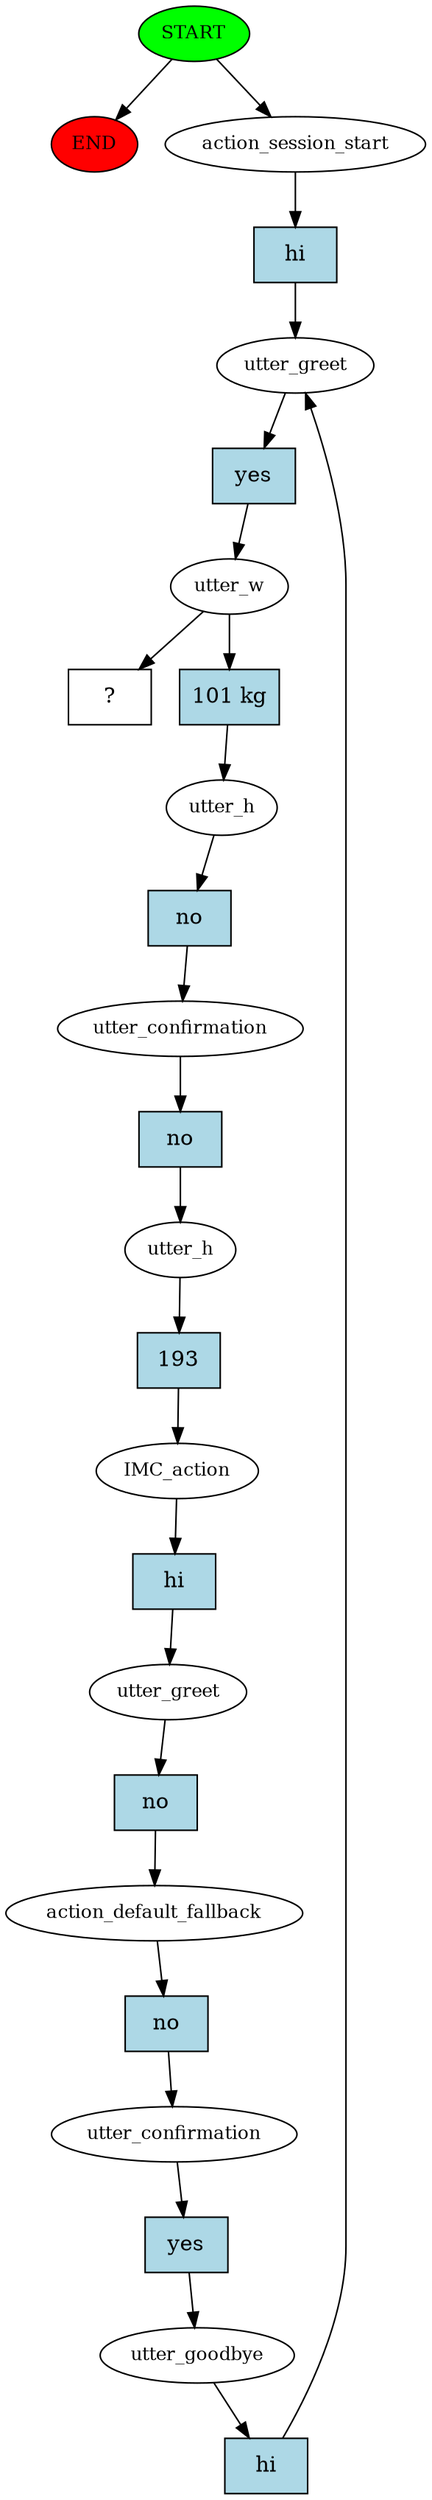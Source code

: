 digraph  {
0 [class="start active", fillcolor=green, fontsize=12, label=START, style=filled];
"-1" [class=end, fillcolor=red, fontsize=12, label=END, style=filled];
1 [class=active, fontsize=12, label=action_session_start];
2 [class=active, fontsize=12, label=utter_greet];
3 [class=active, fontsize=12, label=utter_w];
4 [class=active, fontsize=12, label=utter_h];
5 [class=active, fontsize=12, label=utter_confirmation];
6 [class=active, fontsize=12, label=utter_h];
7 [class=active, fontsize=12, label=IMC_action];
8 [class=active, fontsize=12, label=utter_greet];
9 [class=active, fontsize=12, label=action_default_fallback];
10 [class=active, fontsize=12, label=utter_confirmation];
11 [class=active, fontsize=12, label=utter_goodbye];
14 [class="intent dashed active", label="  ?  ", shape=rect];
15 [class="intent active", fillcolor=lightblue, label=hi, shape=rect, style=filled];
16 [class="intent active", fillcolor=lightblue, label=yes, shape=rect, style=filled];
17 [class="intent active", fillcolor=lightblue, label="101 kg", shape=rect, style=filled];
18 [class="intent active", fillcolor=lightblue, label=no, shape=rect, style=filled];
19 [class="intent active", fillcolor=lightblue, label=no, shape=rect, style=filled];
20 [class="intent active", fillcolor=lightblue, label=193, shape=rect, style=filled];
21 [class="intent active", fillcolor=lightblue, label=hi, shape=rect, style=filled];
22 [class="intent active", fillcolor=lightblue, label=no, shape=rect, style=filled];
23 [class="intent active", fillcolor=lightblue, label=no, shape=rect, style=filled];
24 [class="intent active", fillcolor=lightblue, label=yes, shape=rect, style=filled];
25 [class="intent active", fillcolor=lightblue, label=hi, shape=rect, style=filled];
0 -> "-1"  [class="", key=NONE, label=""];
0 -> 1  [class=active, key=NONE, label=""];
1 -> 15  [class=active, key=0];
2 -> 16  [class=active, key=0];
3 -> 14  [class=active, key=NONE, label=""];
3 -> 17  [class=active, key=0];
4 -> 18  [class=active, key=0];
5 -> 19  [class=active, key=0];
6 -> 20  [class=active, key=0];
7 -> 21  [class=active, key=0];
8 -> 22  [class=active, key=0];
9 -> 23  [class=active, key=0];
10 -> 24  [class=active, key=0];
11 -> 25  [class=active, key=0];
15 -> 2  [class=active, key=0];
16 -> 3  [class=active, key=0];
17 -> 4  [class=active, key=0];
18 -> 5  [class=active, key=0];
19 -> 6  [class=active, key=0];
20 -> 7  [class=active, key=0];
21 -> 8  [class=active, key=0];
22 -> 9  [class=active, key=0];
23 -> 10  [class=active, key=0];
24 -> 11  [class=active, key=0];
25 -> 2  [class=active, key=0];
}

